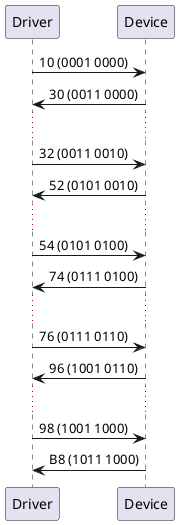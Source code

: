 @startuml

participant Driver
participant Device

Driver -> Device : 10 (‭0001 0000‬)
Device -> Driver : 30 (‭0011 0000‬)
......
Driver -> Device : 32 (‭0011 0010‬)
Device -> Driver : 52 (‭0101 0010‬)
......
Driver -> Device : 54 (‭0101 0100‬)
Device -> Driver : 74 (‭0111 0100‬)
......
Driver -> Device : 76 (‭0111 0110‬)
Device -> Driver : 96 (‭1001 0110‬)
......
Driver -> Device : 98 (‭1001 1000‬)
Device -> Driver : B8 (‭1011 1000‬)

@enduml